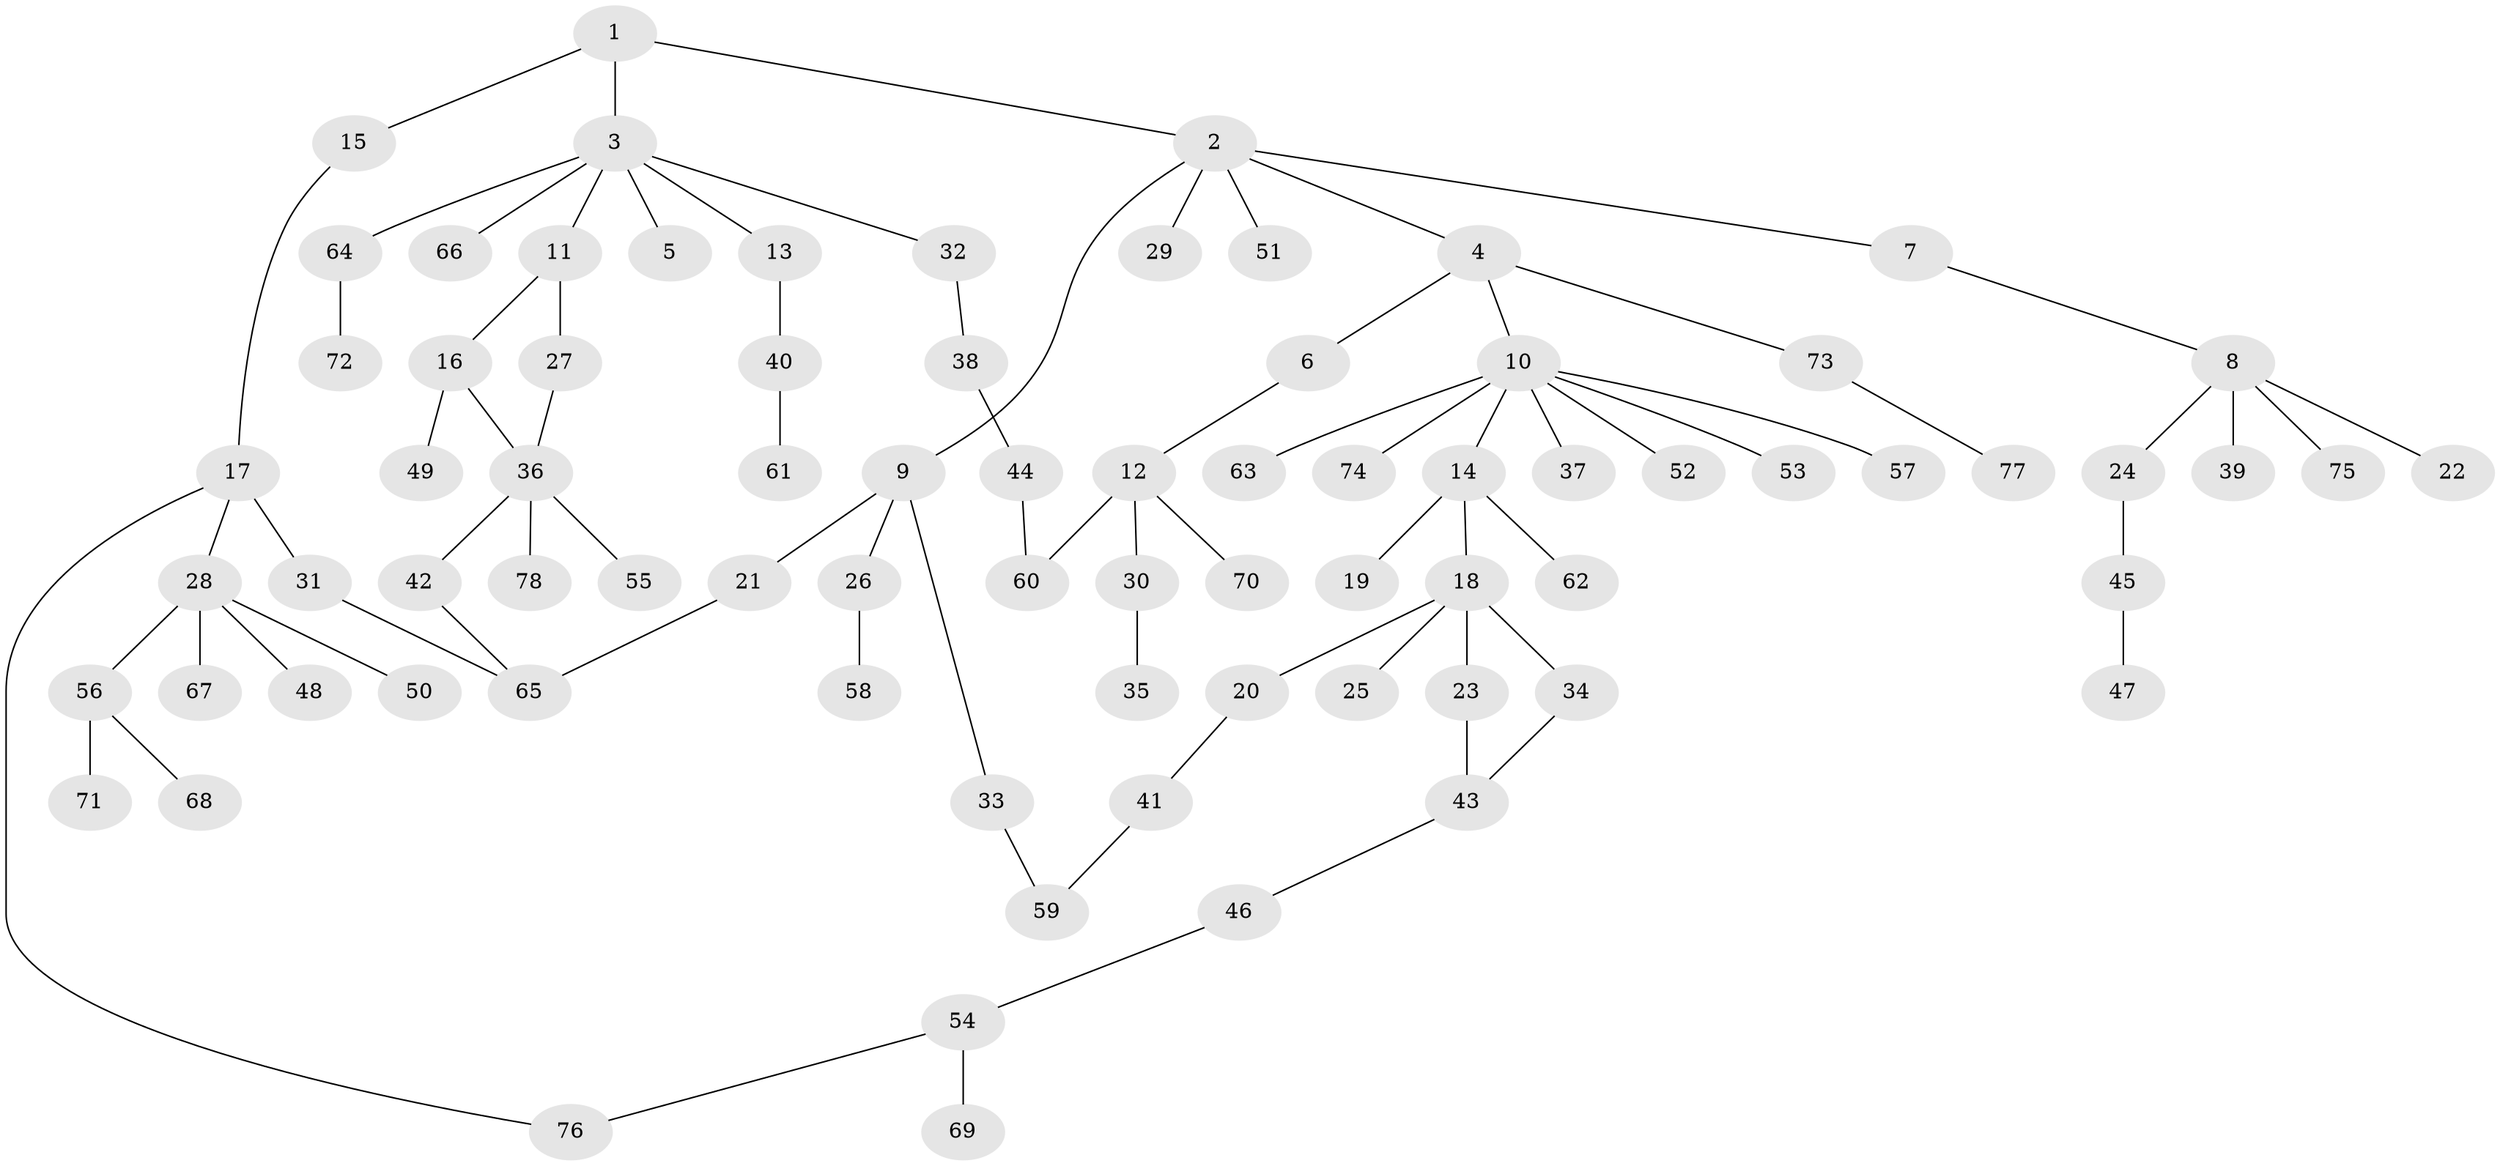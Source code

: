 // Generated by graph-tools (version 1.1) at 2025/01/03/09/25 03:01:07]
// undirected, 78 vertices, 84 edges
graph export_dot {
graph [start="1"]
  node [color=gray90,style=filled];
  1;
  2;
  3;
  4;
  5;
  6;
  7;
  8;
  9;
  10;
  11;
  12;
  13;
  14;
  15;
  16;
  17;
  18;
  19;
  20;
  21;
  22;
  23;
  24;
  25;
  26;
  27;
  28;
  29;
  30;
  31;
  32;
  33;
  34;
  35;
  36;
  37;
  38;
  39;
  40;
  41;
  42;
  43;
  44;
  45;
  46;
  47;
  48;
  49;
  50;
  51;
  52;
  53;
  54;
  55;
  56;
  57;
  58;
  59;
  60;
  61;
  62;
  63;
  64;
  65;
  66;
  67;
  68;
  69;
  70;
  71;
  72;
  73;
  74;
  75;
  76;
  77;
  78;
  1 -- 2;
  1 -- 3;
  1 -- 15;
  2 -- 4;
  2 -- 7;
  2 -- 9;
  2 -- 29;
  2 -- 51;
  3 -- 5;
  3 -- 11;
  3 -- 13;
  3 -- 32;
  3 -- 64;
  3 -- 66;
  4 -- 6;
  4 -- 10;
  4 -- 73;
  6 -- 12;
  7 -- 8;
  8 -- 22;
  8 -- 24;
  8 -- 39;
  8 -- 75;
  9 -- 21;
  9 -- 26;
  9 -- 33;
  10 -- 14;
  10 -- 37;
  10 -- 52;
  10 -- 53;
  10 -- 57;
  10 -- 63;
  10 -- 74;
  11 -- 16;
  11 -- 27;
  12 -- 30;
  12 -- 60;
  12 -- 70;
  13 -- 40;
  14 -- 18;
  14 -- 19;
  14 -- 62;
  15 -- 17;
  16 -- 49;
  16 -- 36;
  17 -- 28;
  17 -- 31;
  17 -- 76;
  18 -- 20;
  18 -- 23;
  18 -- 25;
  18 -- 34;
  20 -- 41;
  21 -- 65;
  23 -- 43;
  24 -- 45;
  26 -- 58;
  27 -- 36;
  28 -- 48;
  28 -- 50;
  28 -- 56;
  28 -- 67;
  30 -- 35;
  31 -- 65;
  32 -- 38;
  33 -- 59;
  34 -- 43;
  36 -- 42;
  36 -- 55;
  36 -- 78;
  38 -- 44;
  40 -- 61;
  41 -- 59;
  42 -- 65;
  43 -- 46;
  44 -- 60;
  45 -- 47;
  46 -- 54;
  54 -- 69;
  54 -- 76;
  56 -- 68;
  56 -- 71;
  64 -- 72;
  73 -- 77;
}

